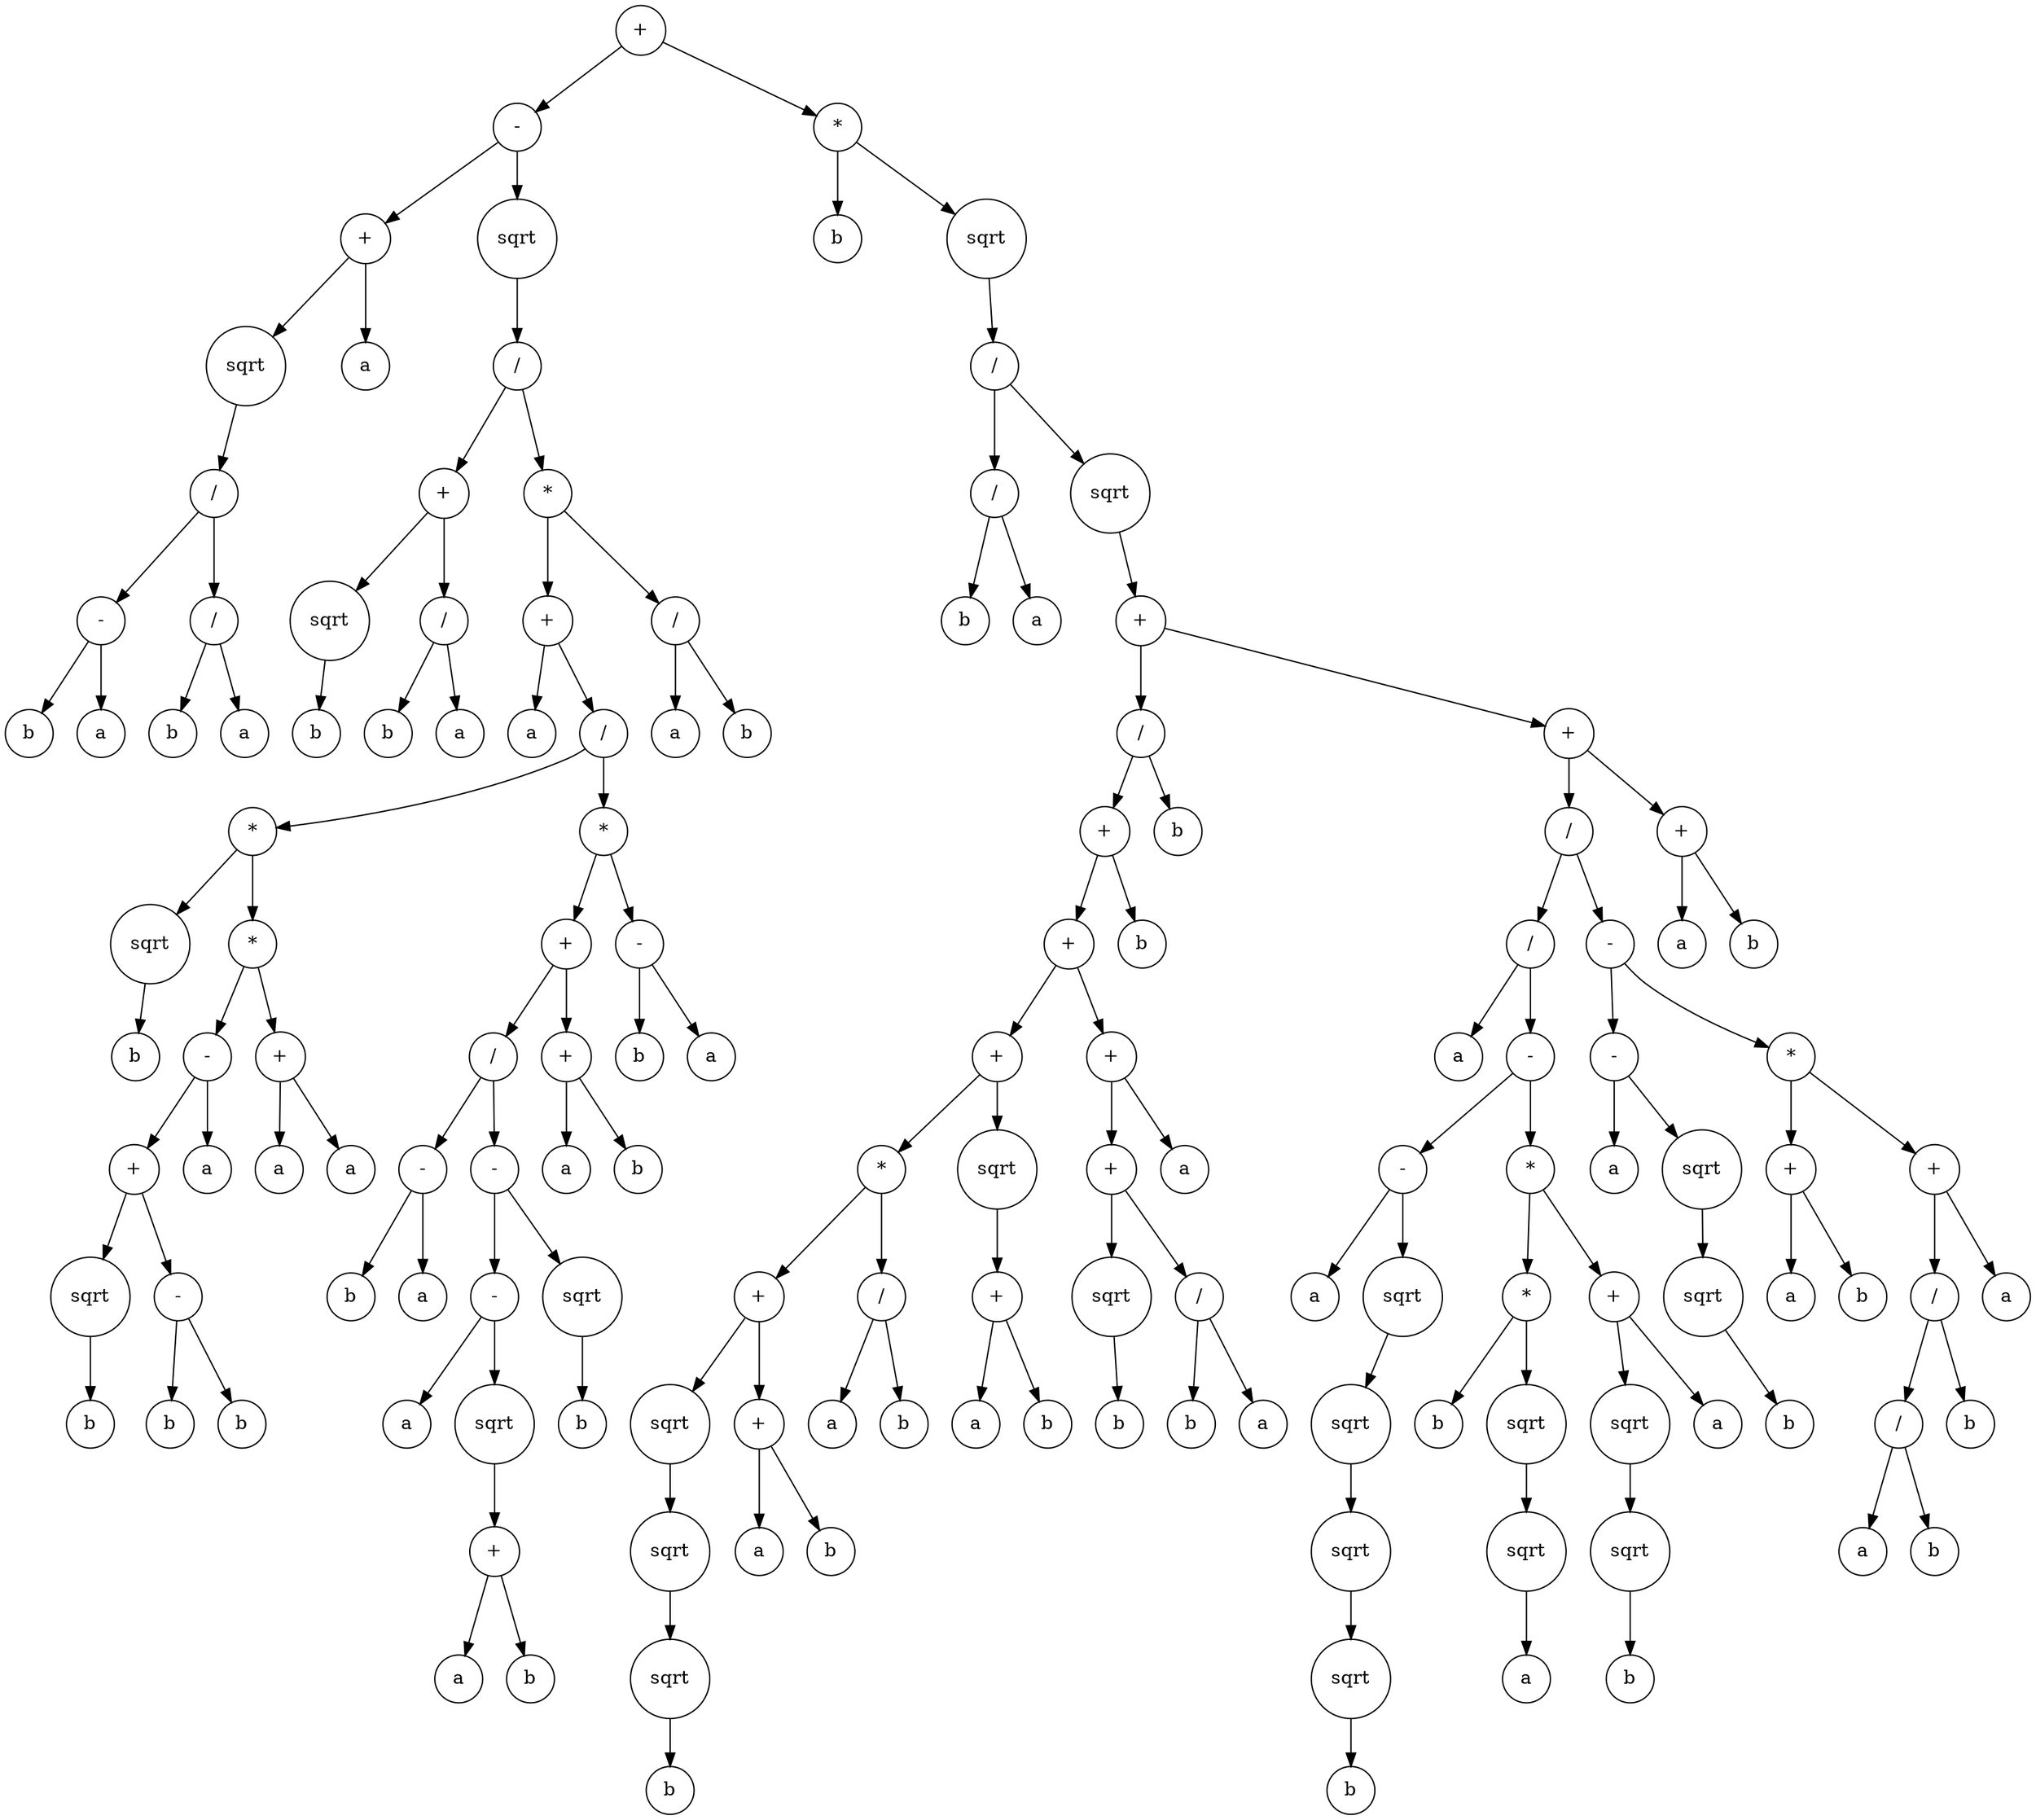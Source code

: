 digraph g {
graph [ordering=out];
node [shape=circle];
n[label = "+"];
n0[label = "-"];
n00[label = "+"];
n000[label = "sqrt"];
n0000[label = "/"];
n00000[label = "-"];
n000000[label = "b"];
n00000 -> n000000;
n000001[label = "a"];
n00000 -> n000001;
n0000 -> n00000;
n00001[label = "/"];
n000010[label = "b"];
n00001 -> n000010;
n000011[label = "a"];
n00001 -> n000011;
n0000 -> n00001;
n000 -> n0000;
n00 -> n000;
n001[label = "a"];
n00 -> n001;
n0 -> n00;
n01[label = "sqrt"];
n010[label = "/"];
n0100[label = "+"];
n01000[label = "sqrt"];
n010000[label = "b"];
n01000 -> n010000;
n0100 -> n01000;
n01001[label = "/"];
n010010[label = "b"];
n01001 -> n010010;
n010011[label = "a"];
n01001 -> n010011;
n0100 -> n01001;
n010 -> n0100;
n0101[label = "*"];
n01010[label = "+"];
n010100[label = "a"];
n01010 -> n010100;
n010101[label = "/"];
n0101010[label = "*"];
n01010100[label = "sqrt"];
n010101000[label = "b"];
n01010100 -> n010101000;
n0101010 -> n01010100;
n01010101[label = "*"];
n010101010[label = "-"];
n0101010100[label = "+"];
n01010101000[label = "sqrt"];
n010101010000[label = "b"];
n01010101000 -> n010101010000;
n0101010100 -> n01010101000;
n01010101001[label = "-"];
n010101010010[label = "b"];
n01010101001 -> n010101010010;
n010101010011[label = "b"];
n01010101001 -> n010101010011;
n0101010100 -> n01010101001;
n010101010 -> n0101010100;
n0101010101[label = "a"];
n010101010 -> n0101010101;
n01010101 -> n010101010;
n010101011[label = "+"];
n0101010110[label = "a"];
n010101011 -> n0101010110;
n0101010111[label = "a"];
n010101011 -> n0101010111;
n01010101 -> n010101011;
n0101010 -> n01010101;
n010101 -> n0101010;
n0101011[label = "*"];
n01010110[label = "+"];
n010101100[label = "/"];
n0101011000[label = "-"];
n01010110000[label = "b"];
n0101011000 -> n01010110000;
n01010110001[label = "a"];
n0101011000 -> n01010110001;
n010101100 -> n0101011000;
n0101011001[label = "-"];
n01010110010[label = "-"];
n010101100100[label = "a"];
n01010110010 -> n010101100100;
n010101100101[label = "sqrt"];
n0101011001010[label = "+"];
n01010110010100[label = "a"];
n0101011001010 -> n01010110010100;
n01010110010101[label = "b"];
n0101011001010 -> n01010110010101;
n010101100101 -> n0101011001010;
n01010110010 -> n010101100101;
n0101011001 -> n01010110010;
n01010110011[label = "sqrt"];
n010101100110[label = "b"];
n01010110011 -> n010101100110;
n0101011001 -> n01010110011;
n010101100 -> n0101011001;
n01010110 -> n010101100;
n010101101[label = "+"];
n0101011010[label = "a"];
n010101101 -> n0101011010;
n0101011011[label = "b"];
n010101101 -> n0101011011;
n01010110 -> n010101101;
n0101011 -> n01010110;
n01010111[label = "-"];
n010101110[label = "b"];
n01010111 -> n010101110;
n010101111[label = "a"];
n01010111 -> n010101111;
n0101011 -> n01010111;
n010101 -> n0101011;
n01010 -> n010101;
n0101 -> n01010;
n01011[label = "/"];
n010110[label = "a"];
n01011 -> n010110;
n010111[label = "b"];
n01011 -> n010111;
n0101 -> n01011;
n010 -> n0101;
n01 -> n010;
n0 -> n01;
n -> n0;
n1[label = "*"];
n10[label = "b"];
n1 -> n10;
n11[label = "sqrt"];
n110[label = "/"];
n1100[label = "/"];
n11000[label = "b"];
n1100 -> n11000;
n11001[label = "a"];
n1100 -> n11001;
n110 -> n1100;
n1101[label = "sqrt"];
n11010[label = "+"];
n110100[label = "/"];
n1101000[label = "+"];
n11010000[label = "+"];
n110100000[label = "+"];
n1101000000[label = "*"];
n11010000000[label = "+"];
n110100000000[label = "sqrt"];
n1101000000000[label = "sqrt"];
n11010000000000[label = "sqrt"];
n110100000000000[label = "b"];
n11010000000000 -> n110100000000000;
n1101000000000 -> n11010000000000;
n110100000000 -> n1101000000000;
n11010000000 -> n110100000000;
n110100000001[label = "+"];
n1101000000010[label = "a"];
n110100000001 -> n1101000000010;
n1101000000011[label = "b"];
n110100000001 -> n1101000000011;
n11010000000 -> n110100000001;
n1101000000 -> n11010000000;
n11010000001[label = "/"];
n110100000010[label = "a"];
n11010000001 -> n110100000010;
n110100000011[label = "b"];
n11010000001 -> n110100000011;
n1101000000 -> n11010000001;
n110100000 -> n1101000000;
n1101000001[label = "sqrt"];
n11010000010[label = "+"];
n110100000100[label = "a"];
n11010000010 -> n110100000100;
n110100000101[label = "b"];
n11010000010 -> n110100000101;
n1101000001 -> n11010000010;
n110100000 -> n1101000001;
n11010000 -> n110100000;
n110100001[label = "+"];
n1101000010[label = "+"];
n11010000100[label = "sqrt"];
n110100001000[label = "b"];
n11010000100 -> n110100001000;
n1101000010 -> n11010000100;
n11010000101[label = "/"];
n110100001010[label = "b"];
n11010000101 -> n110100001010;
n110100001011[label = "a"];
n11010000101 -> n110100001011;
n1101000010 -> n11010000101;
n110100001 -> n1101000010;
n1101000011[label = "a"];
n110100001 -> n1101000011;
n11010000 -> n110100001;
n1101000 -> n11010000;
n11010001[label = "b"];
n1101000 -> n11010001;
n110100 -> n1101000;
n1101001[label = "b"];
n110100 -> n1101001;
n11010 -> n110100;
n110101[label = "+"];
n1101010[label = "/"];
n11010100[label = "/"];
n110101000[label = "a"];
n11010100 -> n110101000;
n110101001[label = "-"];
n1101010010[label = "-"];
n11010100100[label = "a"];
n1101010010 -> n11010100100;
n11010100101[label = "sqrt"];
n110101001010[label = "sqrt"];
n1101010010100[label = "sqrt"];
n11010100101000[label = "sqrt"];
n110101001010000[label = "b"];
n11010100101000 -> n110101001010000;
n1101010010100 -> n11010100101000;
n110101001010 -> n1101010010100;
n11010100101 -> n110101001010;
n1101010010 -> n11010100101;
n110101001 -> n1101010010;
n1101010011[label = "*"];
n11010100110[label = "*"];
n110101001100[label = "b"];
n11010100110 -> n110101001100;
n110101001101[label = "sqrt"];
n1101010011010[label = "sqrt"];
n11010100110100[label = "a"];
n1101010011010 -> n11010100110100;
n110101001101 -> n1101010011010;
n11010100110 -> n110101001101;
n1101010011 -> n11010100110;
n11010100111[label = "+"];
n110101001110[label = "sqrt"];
n1101010011100[label = "sqrt"];
n11010100111000[label = "b"];
n1101010011100 -> n11010100111000;
n110101001110 -> n1101010011100;
n11010100111 -> n110101001110;
n110101001111[label = "a"];
n11010100111 -> n110101001111;
n1101010011 -> n11010100111;
n110101001 -> n1101010011;
n11010100 -> n110101001;
n1101010 -> n11010100;
n11010101[label = "-"];
n110101010[label = "-"];
n1101010100[label = "a"];
n110101010 -> n1101010100;
n1101010101[label = "sqrt"];
n11010101010[label = "sqrt"];
n110101010100[label = "b"];
n11010101010 -> n110101010100;
n1101010101 -> n11010101010;
n110101010 -> n1101010101;
n11010101 -> n110101010;
n110101011[label = "*"];
n1101010110[label = "+"];
n11010101100[label = "a"];
n1101010110 -> n11010101100;
n11010101101[label = "b"];
n1101010110 -> n11010101101;
n110101011 -> n1101010110;
n1101010111[label = "+"];
n11010101110[label = "/"];
n110101011100[label = "/"];
n1101010111000[label = "a"];
n110101011100 -> n1101010111000;
n1101010111001[label = "b"];
n110101011100 -> n1101010111001;
n11010101110 -> n110101011100;
n110101011101[label = "b"];
n11010101110 -> n110101011101;
n1101010111 -> n11010101110;
n11010101111[label = "a"];
n1101010111 -> n11010101111;
n110101011 -> n1101010111;
n11010101 -> n110101011;
n1101010 -> n11010101;
n110101 -> n1101010;
n1101011[label = "+"];
n11010110[label = "a"];
n1101011 -> n11010110;
n11010111[label = "b"];
n1101011 -> n11010111;
n110101 -> n1101011;
n11010 -> n110101;
n1101 -> n11010;
n110 -> n1101;
n11 -> n110;
n1 -> n11;
n -> n1;
}
